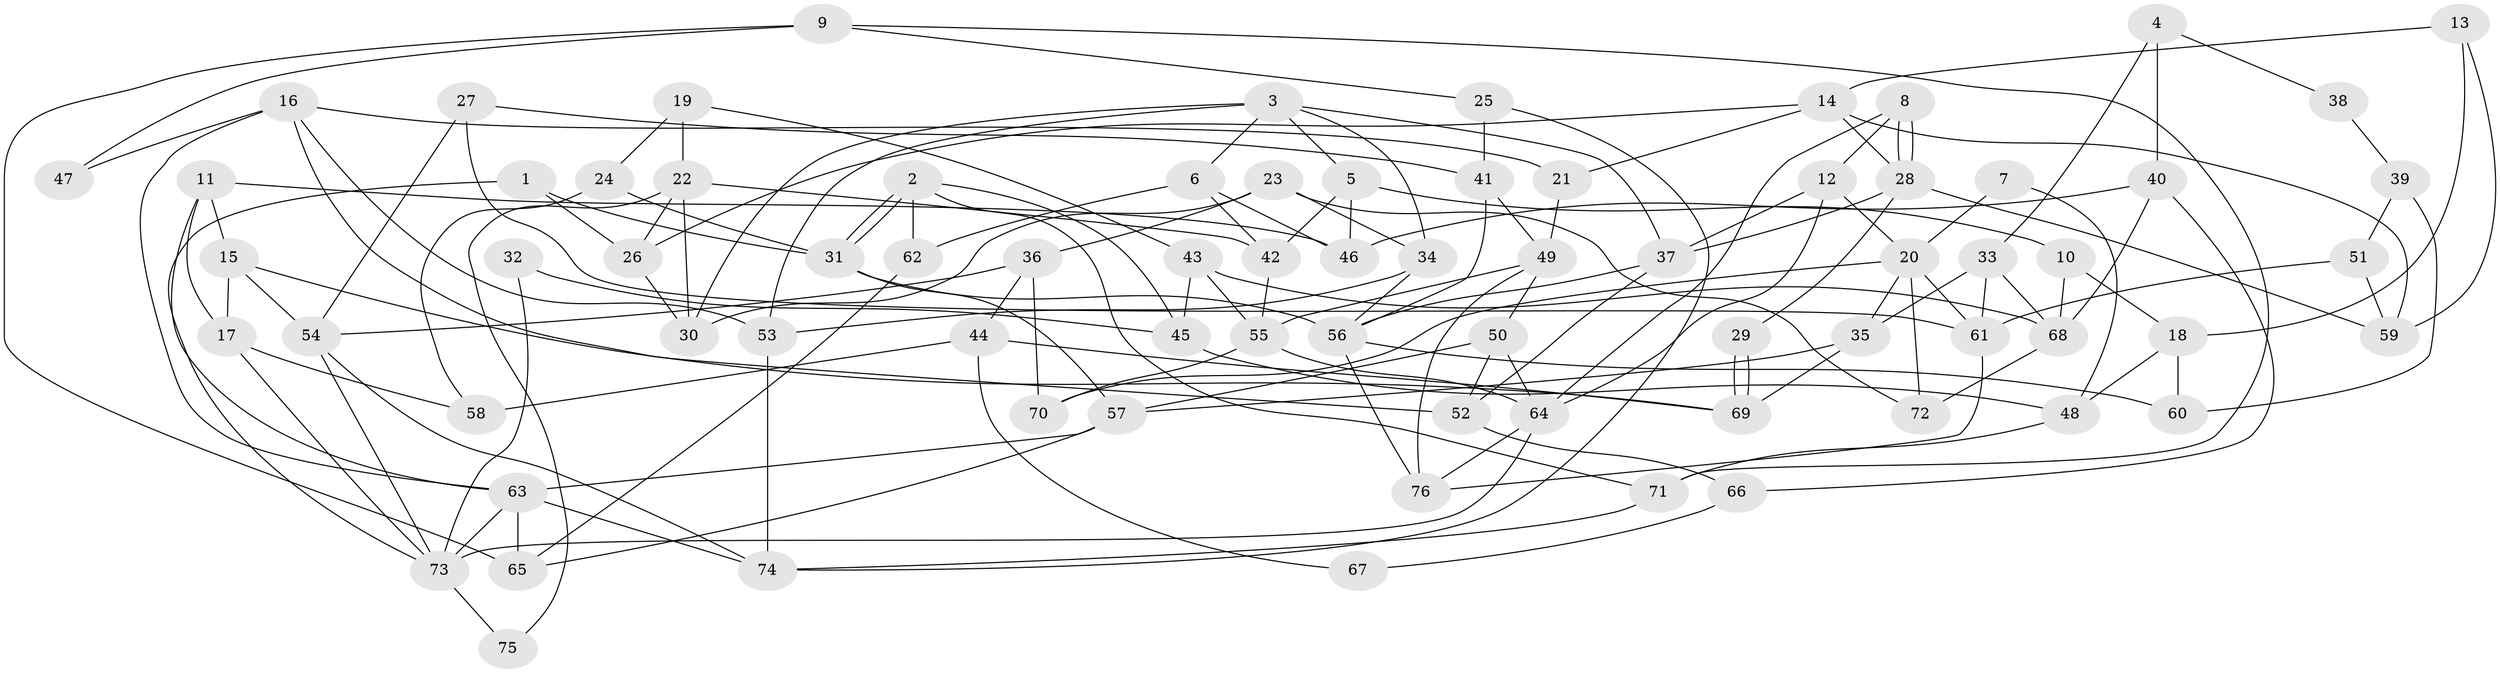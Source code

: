 // Generated by graph-tools (version 1.1) at 2025/50/03/09/25 03:50:08]
// undirected, 76 vertices, 152 edges
graph export_dot {
graph [start="1"]
  node [color=gray90,style=filled];
  1;
  2;
  3;
  4;
  5;
  6;
  7;
  8;
  9;
  10;
  11;
  12;
  13;
  14;
  15;
  16;
  17;
  18;
  19;
  20;
  21;
  22;
  23;
  24;
  25;
  26;
  27;
  28;
  29;
  30;
  31;
  32;
  33;
  34;
  35;
  36;
  37;
  38;
  39;
  40;
  41;
  42;
  43;
  44;
  45;
  46;
  47;
  48;
  49;
  50;
  51;
  52;
  53;
  54;
  55;
  56;
  57;
  58;
  59;
  60;
  61;
  62;
  63;
  64;
  65;
  66;
  67;
  68;
  69;
  70;
  71;
  72;
  73;
  74;
  75;
  76;
  1 -- 31;
  1 -- 73;
  1 -- 26;
  2 -- 31;
  2 -- 31;
  2 -- 45;
  2 -- 62;
  2 -- 71;
  3 -- 37;
  3 -- 34;
  3 -- 5;
  3 -- 6;
  3 -- 30;
  3 -- 53;
  4 -- 40;
  4 -- 33;
  4 -- 38;
  5 -- 42;
  5 -- 10;
  5 -- 46;
  6 -- 62;
  6 -- 42;
  6 -- 46;
  7 -- 48;
  7 -- 20;
  8 -- 28;
  8 -- 28;
  8 -- 64;
  8 -- 12;
  9 -- 71;
  9 -- 25;
  9 -- 47;
  9 -- 65;
  10 -- 68;
  10 -- 18;
  11 -- 46;
  11 -- 63;
  11 -- 15;
  11 -- 17;
  12 -- 64;
  12 -- 20;
  12 -- 37;
  13 -- 59;
  13 -- 14;
  13 -- 18;
  14 -- 26;
  14 -- 28;
  14 -- 21;
  14 -- 59;
  15 -- 17;
  15 -- 54;
  15 -- 69;
  16 -- 63;
  16 -- 53;
  16 -- 21;
  16 -- 47;
  16 -- 52;
  17 -- 58;
  17 -- 73;
  18 -- 48;
  18 -- 60;
  19 -- 43;
  19 -- 22;
  19 -- 24;
  20 -- 35;
  20 -- 61;
  20 -- 70;
  20 -- 72;
  21 -- 49;
  22 -- 42;
  22 -- 30;
  22 -- 26;
  22 -- 75;
  23 -- 36;
  23 -- 30;
  23 -- 34;
  23 -- 72;
  24 -- 31;
  24 -- 58;
  25 -- 41;
  25 -- 74;
  26 -- 30;
  27 -- 61;
  27 -- 54;
  27 -- 41;
  28 -- 37;
  28 -- 29;
  28 -- 59;
  29 -- 69;
  29 -- 69;
  31 -- 57;
  31 -- 56;
  32 -- 73;
  32 -- 45;
  33 -- 61;
  33 -- 35;
  33 -- 68;
  34 -- 56;
  34 -- 53;
  35 -- 57;
  35 -- 69;
  36 -- 54;
  36 -- 70;
  36 -- 44;
  37 -- 56;
  37 -- 52;
  38 -- 39;
  39 -- 60;
  39 -- 51;
  40 -- 46;
  40 -- 68;
  40 -- 66;
  41 -- 49;
  41 -- 56;
  42 -- 55;
  43 -- 68;
  43 -- 55;
  43 -- 45;
  44 -- 69;
  44 -- 58;
  44 -- 67;
  45 -- 48;
  48 -- 71;
  49 -- 50;
  49 -- 55;
  49 -- 76;
  50 -- 64;
  50 -- 52;
  50 -- 57;
  51 -- 61;
  51 -- 59;
  52 -- 66;
  53 -- 74;
  54 -- 74;
  54 -- 73;
  55 -- 64;
  55 -- 70;
  56 -- 60;
  56 -- 76;
  57 -- 63;
  57 -- 65;
  61 -- 76;
  62 -- 65;
  63 -- 65;
  63 -- 73;
  63 -- 74;
  64 -- 73;
  64 -- 76;
  66 -- 67;
  68 -- 72;
  71 -- 74;
  73 -- 75;
}
